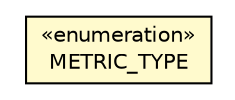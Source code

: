 #!/usr/local/bin/dot
#
# Class diagram 
# Generated by UMLGraph version R5_6-24-gf6e263 (http://www.umlgraph.org/)
#

digraph G {
	edge [fontname="Helvetica",fontsize=10,labelfontname="Helvetica",labelfontsize=10];
	node [fontname="Helvetica",fontsize=10,shape=plaintext];
	nodesep=0.25;
	ranksep=0.5;
	// com.orientechnologies.common.profiler.OProfiler.METRIC_TYPE
	c5009189 [label=<<table title="com.orientechnologies.common.profiler.OProfiler.METRIC_TYPE" border="0" cellborder="1" cellspacing="0" cellpadding="2" port="p" bgcolor="lemonChiffon" href="./OProfiler.METRIC_TYPE.html">
		<tr><td><table border="0" cellspacing="0" cellpadding="1">
<tr><td align="center" balign="center"> &#171;enumeration&#187; </td></tr>
<tr><td align="center" balign="center"> METRIC_TYPE </td></tr>
		</table></td></tr>
		</table>>, URL="./OProfiler.METRIC_TYPE.html", fontname="Helvetica", fontcolor="black", fontsize=10.0];
}

